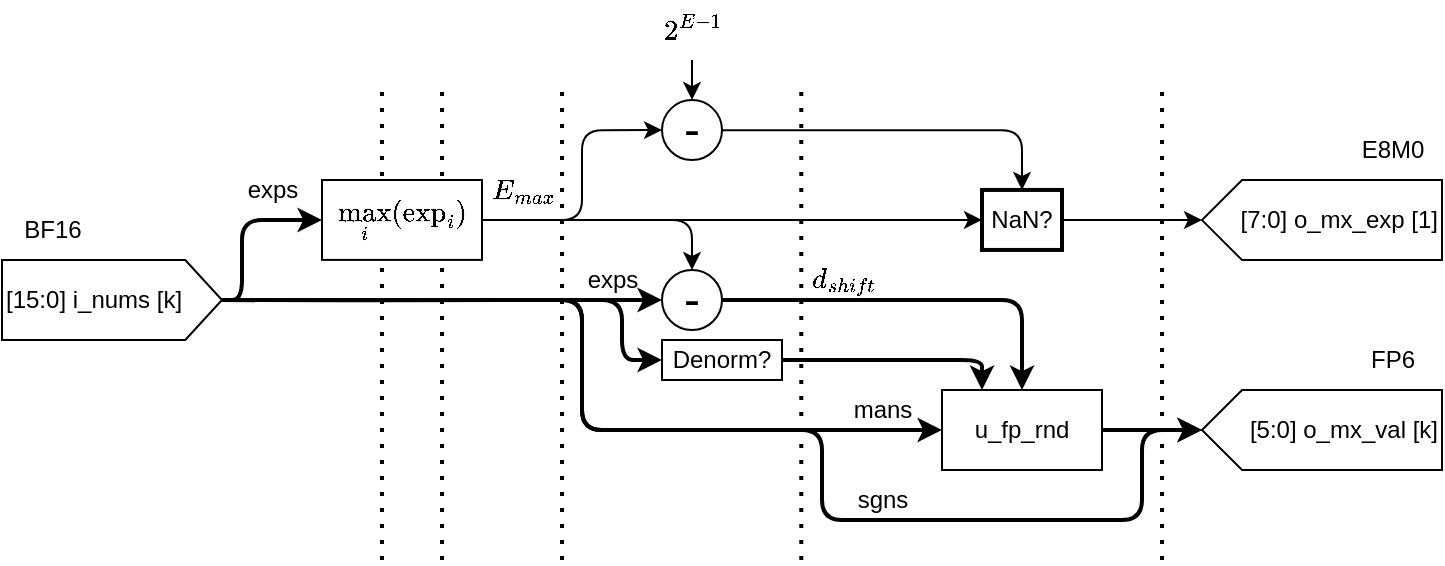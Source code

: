 <mxfile>
    <diagram id="izr5ojlLVmo8zyCvxxbJ" name="Page-1">
        <mxGraphModel dx="1140" dy="473" grid="1" gridSize="10" guides="1" tooltips="1" connect="1" arrows="1" fold="1" page="1" pageScale="1" pageWidth="850" pageHeight="300" math="1" shadow="0">
            <root>
                <mxCell id="0"/>
                <mxCell id="1" parent="0"/>
                <mxCell id="371" value="" style="endArrow=none;dashed=1;html=1;dashPattern=1 3;strokeWidth=2;" parent="1" edge="1">
                    <mxGeometry width="50" height="50" relative="1" as="geometry">
                        <mxPoint x="255" y="290" as="sourcePoint"/>
                        <mxPoint x="255" y="50" as="targetPoint"/>
                    </mxGeometry>
                </mxCell>
                <mxCell id="373" value="" style="endArrow=none;dashed=1;html=1;dashPattern=1 3;strokeWidth=2;" parent="1" edge="1">
                    <mxGeometry width="50" height="50" relative="1" as="geometry">
                        <mxPoint x="285" y="290" as="sourcePoint"/>
                        <mxPoint x="285" y="50" as="targetPoint"/>
                    </mxGeometry>
                </mxCell>
                <mxCell id="368" value="sgns" style="text;html=1;align=center;verticalAlign=middle;resizable=0;points=[];autosize=1;strokeColor=none;fillColor=none;fontSize=12;" parent="1" vertex="1">
                    <mxGeometry x="480" y="245" width="50" height="30" as="geometry"/>
                </mxCell>
                <mxCell id="369" value="$$E_{max}$$" style="text;html=1;align=center;verticalAlign=middle;resizable=0;points=[];autosize=1;strokeColor=none;fillColor=none;fontSize=12;" parent="1" vertex="1">
                    <mxGeometry x="275" y="90.05" width="100" height="30" as="geometry"/>
                </mxCell>
                <mxCell id="346" value="mans" style="text;html=1;align=center;verticalAlign=middle;resizable=0;points=[];autosize=1;strokeColor=none;fillColor=none;fontSize=12;" parent="1" vertex="1">
                    <mxGeometry x="480" y="200" width="50" height="30" as="geometry"/>
                </mxCell>
                <mxCell id="347" value="BF16" style="text;html=1;align=center;verticalAlign=middle;resizable=0;points=[];autosize=1;strokeColor=none;fillColor=none;" parent="1" vertex="1">
                    <mxGeometry x="65" y="110.05" width="50" height="30" as="geometry"/>
                </mxCell>
                <mxCell id="348" style="edgeStyle=orthogonalEdgeStyle;html=1;entryX=0;entryY=0.5;entryDx=0;entryDy=0;fontSize=12;strokeWidth=2;" parent="1" source="351" target="354" edge="1">
                    <mxGeometry relative="1" as="geometry">
                        <Array as="points">
                            <mxPoint x="185" y="160"/>
                            <mxPoint x="185" y="120"/>
                        </Array>
                    </mxGeometry>
                </mxCell>
                <mxCell id="349" style="edgeStyle=orthogonalEdgeStyle;html=1;entryX=0;entryY=0.5;entryDx=0;entryDy=0;strokeWidth=2;" parent="1" source="351" target="358" edge="1">
                    <mxGeometry relative="1" as="geometry">
                        <Array as="points">
                            <mxPoint x="355" y="160"/>
                            <mxPoint x="355" y="225"/>
                        </Array>
                        <mxPoint x="385" y="235.017" as="targetPoint"/>
                    </mxGeometry>
                </mxCell>
                <mxCell id="350" style="edgeStyle=orthogonalEdgeStyle;html=1;strokeWidth=2;entryX=0.5;entryY=1;entryDx=0;entryDy=0;" parent="1" source="351" target="355" edge="1">
                    <mxGeometry relative="1" as="geometry">
                        <Array as="points">
                            <mxPoint x="355" y="160"/>
                            <mxPoint x="355" y="225"/>
                            <mxPoint x="475" y="225"/>
                            <mxPoint x="475" y="270"/>
                            <mxPoint x="635" y="270"/>
                            <mxPoint x="635" y="225"/>
                        </Array>
                        <mxPoint x="645" y="250" as="targetPoint"/>
                    </mxGeometry>
                </mxCell>
                <mxCell id="461" style="edgeStyle=orthogonalEdgeStyle;html=1;entryX=0;entryY=0.5;entryDx=0;entryDy=0;strokeWidth=2;" parent="1" source="351" target="460" edge="1">
                    <mxGeometry relative="1" as="geometry">
                        <Array as="points">
                            <mxPoint x="375" y="160"/>
                            <mxPoint x="375" y="190"/>
                        </Array>
                    </mxGeometry>
                </mxCell>
                <mxCell id="351" value="[15:0] i_nums [k]" style="shape=offPageConnector;whiteSpace=wrap;html=1;rotation=0;direction=north;labelPosition=center;verticalLabelPosition=middle;align=left;verticalAlign=middle;size=0.167;" parent="1" vertex="1">
                    <mxGeometry x="65" y="140" width="110" height="40" as="geometry"/>
                </mxCell>
                <mxCell id="352" style="edgeStyle=orthogonalEdgeStyle;html=1;entryX=0;entryY=0.5;entryDx=0;entryDy=0;fontSize=12;strokeWidth=2;" parent="1" target="366" edge="1">
                    <mxGeometry relative="1" as="geometry">
                        <mxPoint x="490" y="175.05" as="targetPoint"/>
                        <mxPoint x="175" y="160.05" as="sourcePoint"/>
                        <Array as="points">
                            <mxPoint x="245" y="160.05"/>
                            <mxPoint x="245" y="160.05"/>
                        </Array>
                    </mxGeometry>
                </mxCell>
                <mxCell id="353" value="exps" style="text;html=1;align=center;verticalAlign=middle;resizable=0;points=[];autosize=1;strokeColor=none;fillColor=none;fontSize=12;" parent="1" vertex="1">
                    <mxGeometry x="175" y="90.05" width="50" height="30" as="geometry"/>
                </mxCell>
                <mxCell id="379" style="edgeStyle=orthogonalEdgeStyle;html=1;exitX=1;exitY=0.5;exitDx=0;exitDy=0;entryX=0;entryY=0.5;entryDx=0;entryDy=0;strokeWidth=1;" parent="1" source="354" target="378" edge="1">
                    <mxGeometry relative="1" as="geometry"/>
                </mxCell>
                <mxCell id="390" style="edgeStyle=orthogonalEdgeStyle;html=1;entryX=0;entryY=0.5;entryDx=0;entryDy=0;" parent="1" source="354" target="377" edge="1">
                    <mxGeometry relative="1" as="geometry">
                        <Array as="points">
                            <mxPoint x="355" y="120"/>
                            <mxPoint x="355" y="75"/>
                        </Array>
                    </mxGeometry>
                </mxCell>
                <mxCell id="393" style="edgeStyle=orthogonalEdgeStyle;html=1;" parent="1" source="354" target="366" edge="1">
                    <mxGeometry relative="1" as="geometry"/>
                </mxCell>
                <mxCell id="354" value="$$\max_{i} (\text{exp}_i)$$" style="rounded=0;whiteSpace=wrap;html=1;" parent="1" vertex="1">
                    <mxGeometry x="225" y="100" width="80" height="39.95" as="geometry"/>
                </mxCell>
                <mxCell id="355" value="&lt;span style=&quot;text-align: left;&quot;&gt;[5:0] o_mx_val [k]&lt;/span&gt;" style="shape=offPageConnector;whiteSpace=wrap;html=1;rotation=0;direction=south;labelPosition=center;verticalLabelPosition=middle;align=right;verticalAlign=middle;size=0.167;" parent="1" vertex="1">
                    <mxGeometry x="665" y="205" width="120" height="40" as="geometry"/>
                </mxCell>
                <mxCell id="356" value="&lt;span style=&quot;text-align: left;&quot;&gt;[7:0] o_mx_exp [1]&lt;/span&gt;" style="shape=offPageConnector;whiteSpace=wrap;html=1;rotation=0;direction=south;labelPosition=center;verticalLabelPosition=middle;align=right;verticalAlign=middle;size=0.167;" parent="1" vertex="1">
                    <mxGeometry x="665" y="100.05" width="120" height="40" as="geometry"/>
                </mxCell>
                <mxCell id="357" style="edgeStyle=orthogonalEdgeStyle;html=1;entryX=0.5;entryY=1;entryDx=0;entryDy=0;strokeWidth=2;" parent="1" source="358" target="355" edge="1">
                    <mxGeometry relative="1" as="geometry"/>
                </mxCell>
                <mxCell id="358" value="u_fp_rnd" style="rounded=0;whiteSpace=wrap;html=1;" parent="1" vertex="1">
                    <mxGeometry x="535" y="205" width="80" height="40" as="geometry"/>
                </mxCell>
                <mxCell id="361" value="E8M0" style="text;html=1;align=center;verticalAlign=middle;resizable=0;points=[];autosize=1;strokeColor=none;fillColor=none;fontSize=12;" parent="1" vertex="1">
                    <mxGeometry x="735" y="70.05" width="50" height="30" as="geometry"/>
                </mxCell>
                <mxCell id="362" value="FP6" style="text;html=1;align=center;verticalAlign=middle;resizable=0;points=[];autosize=1;strokeColor=none;fillColor=none;fontSize=12;" parent="1" vertex="1">
                    <mxGeometry x="735" y="175" width="50" height="30" as="geometry"/>
                </mxCell>
                <mxCell id="365" style="edgeStyle=orthogonalEdgeStyle;html=1;entryX=0.5;entryY=0;entryDx=0;entryDy=0;strokeWidth=2;" parent="1" source="366" target="358" edge="1">
                    <mxGeometry relative="1" as="geometry"/>
                </mxCell>
                <mxCell id="366" value="-" style="ellipse;whiteSpace=wrap;html=1;aspect=fixed;fontSize=24;" parent="1" vertex="1">
                    <mxGeometry x="395" y="145" width="30" height="30" as="geometry"/>
                </mxCell>
                <mxCell id="367" value="exps" style="text;html=1;align=center;verticalAlign=middle;resizable=0;points=[];autosize=1;strokeColor=none;fillColor=none;fontSize=12;" parent="1" vertex="1">
                    <mxGeometry x="345" y="134.97" width="50" height="30" as="geometry"/>
                </mxCell>
                <mxCell id="370" value="" style="endArrow=none;dashed=1;html=1;dashPattern=1 3;strokeWidth=2;" parent="1" edge="1">
                    <mxGeometry width="50" height="50" relative="1" as="geometry">
                        <mxPoint x="464.64" y="290" as="sourcePoint"/>
                        <mxPoint x="464.64" y="50" as="targetPoint"/>
                    </mxGeometry>
                </mxCell>
                <mxCell id="372" value="" style="endArrow=none;dashed=1;html=1;dashPattern=1 3;strokeWidth=2;" parent="1" edge="1">
                    <mxGeometry width="50" height="50" relative="1" as="geometry">
                        <mxPoint x="645" y="290" as="sourcePoint"/>
                        <mxPoint x="645" y="50" as="targetPoint"/>
                    </mxGeometry>
                </mxCell>
                <mxCell id="391" style="edgeStyle=orthogonalEdgeStyle;html=1;entryX=0.5;entryY=0;entryDx=0;entryDy=0;" parent="1" source="377" target="378" edge="1">
                    <mxGeometry relative="1" as="geometry">
                        <Array as="points">
                            <mxPoint x="575" y="75"/>
                        </Array>
                    </mxGeometry>
                </mxCell>
                <mxCell id="377" value="-" style="ellipse;whiteSpace=wrap;html=1;aspect=fixed;fontSize=24;" parent="1" vertex="1">
                    <mxGeometry x="395" y="60.05" width="30" height="30" as="geometry"/>
                </mxCell>
                <mxCell id="388" style="edgeStyle=orthogonalEdgeStyle;html=1;entryX=0.5;entryY=1;entryDx=0;entryDy=0;" parent="1" source="378" target="356" edge="1">
                    <mxGeometry relative="1" as="geometry"/>
                </mxCell>
                <mxCell id="378" value="NaN?" style="rounded=0;whiteSpace=wrap;html=1;strokeWidth=2;" parent="1" vertex="1">
                    <mxGeometry x="555" y="104.97" width="40" height="30" as="geometry"/>
                </mxCell>
                <mxCell id="384" style="edgeStyle=orthogonalEdgeStyle;html=1;entryX=0.5;entryY=0;entryDx=0;entryDy=0;strokeWidth=1;" parent="1" source="383" target="377" edge="1">
                    <mxGeometry relative="1" as="geometry"/>
                </mxCell>
                <mxCell id="383" value="$$2^{E-1}$$" style="text;html=1;align=center;verticalAlign=middle;resizable=0;points=[];autosize=1;strokeColor=none;fillColor=none;" parent="1" vertex="1">
                    <mxGeometry x="365" y="10" width="90" height="30" as="geometry"/>
                </mxCell>
                <mxCell id="395" value="" style="endArrow=none;dashed=1;html=1;dashPattern=1 3;strokeWidth=2;" parent="1" edge="1">
                    <mxGeometry width="50" height="50" relative="1" as="geometry">
                        <mxPoint x="345" y="290" as="sourcePoint"/>
                        <mxPoint x="345" y="50" as="targetPoint"/>
                    </mxGeometry>
                </mxCell>
                <mxCell id="456" value="$$d_{shift}$$" style="text;html=1;align=center;verticalAlign=middle;resizable=0;points=[];autosize=1;strokeColor=none;fillColor=none;" parent="1" vertex="1">
                    <mxGeometry x="440" y="134.97" width="90" height="30" as="geometry"/>
                </mxCell>
                <mxCell id="462" style="edgeStyle=orthogonalEdgeStyle;html=1;entryX=0.25;entryY=0;entryDx=0;entryDy=0;strokeWidth=2;" parent="1" source="460" target="358" edge="1">
                    <mxGeometry relative="1" as="geometry"/>
                </mxCell>
                <mxCell id="460" value="Denorm?" style="whiteSpace=wrap;html=1;" parent="1" vertex="1">
                    <mxGeometry x="395" y="180" width="60" height="20" as="geometry"/>
                </mxCell>
            </root>
        </mxGraphModel>
    </diagram>
</mxfile>